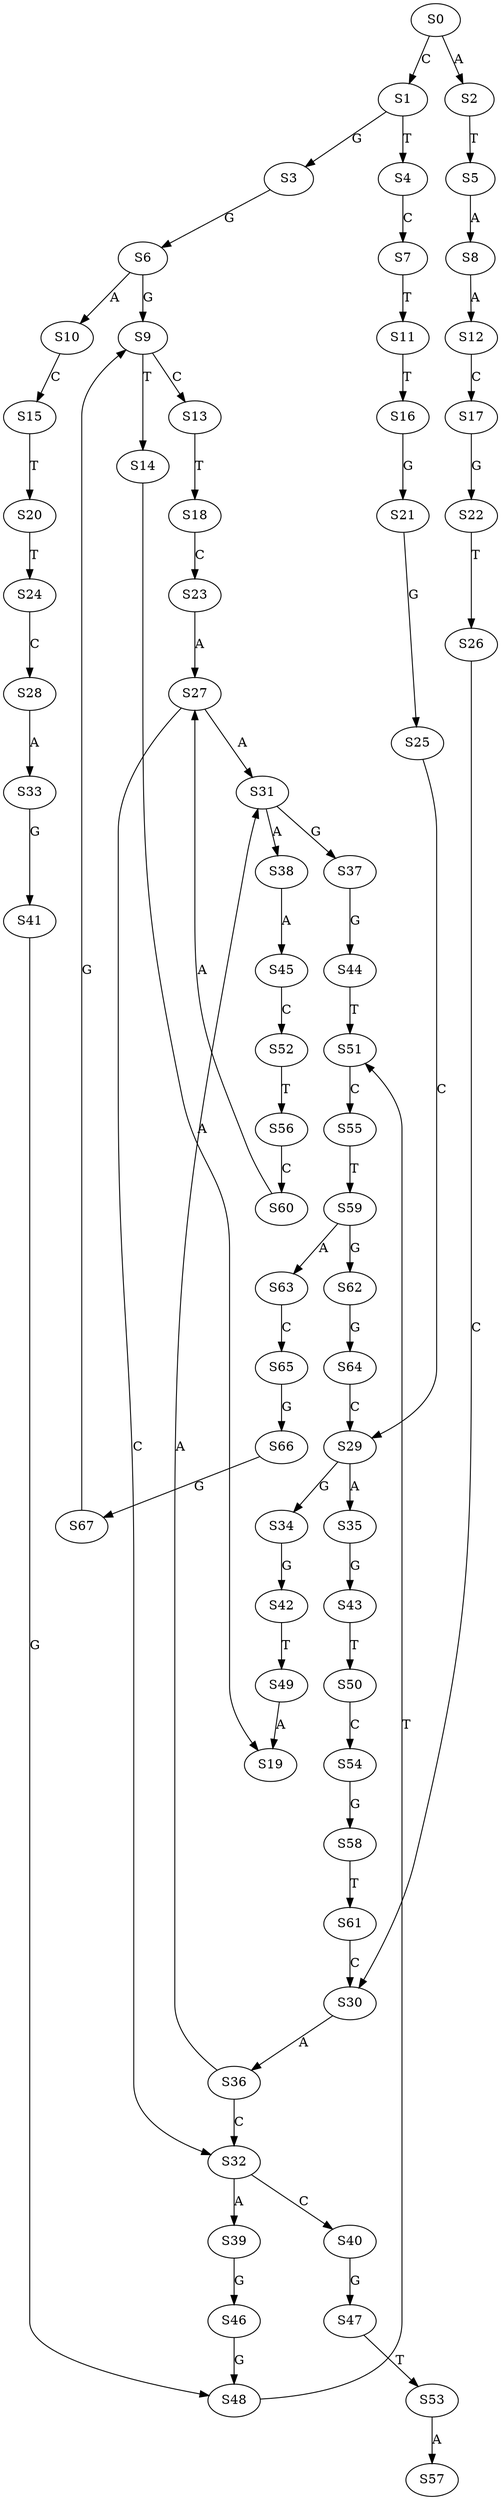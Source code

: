 strict digraph  {
	S0 -> S1 [ label = C ];
	S0 -> S2 [ label = A ];
	S1 -> S3 [ label = G ];
	S1 -> S4 [ label = T ];
	S2 -> S5 [ label = T ];
	S3 -> S6 [ label = G ];
	S4 -> S7 [ label = C ];
	S5 -> S8 [ label = A ];
	S6 -> S9 [ label = G ];
	S6 -> S10 [ label = A ];
	S7 -> S11 [ label = T ];
	S8 -> S12 [ label = A ];
	S9 -> S13 [ label = C ];
	S9 -> S14 [ label = T ];
	S10 -> S15 [ label = C ];
	S11 -> S16 [ label = T ];
	S12 -> S17 [ label = C ];
	S13 -> S18 [ label = T ];
	S14 -> S19 [ label = A ];
	S15 -> S20 [ label = T ];
	S16 -> S21 [ label = G ];
	S17 -> S22 [ label = G ];
	S18 -> S23 [ label = C ];
	S20 -> S24 [ label = T ];
	S21 -> S25 [ label = G ];
	S22 -> S26 [ label = T ];
	S23 -> S27 [ label = A ];
	S24 -> S28 [ label = C ];
	S25 -> S29 [ label = C ];
	S26 -> S30 [ label = C ];
	S27 -> S31 [ label = A ];
	S27 -> S32 [ label = C ];
	S28 -> S33 [ label = A ];
	S29 -> S34 [ label = G ];
	S29 -> S35 [ label = A ];
	S30 -> S36 [ label = A ];
	S31 -> S37 [ label = G ];
	S31 -> S38 [ label = A ];
	S32 -> S39 [ label = A ];
	S32 -> S40 [ label = C ];
	S33 -> S41 [ label = G ];
	S34 -> S42 [ label = G ];
	S35 -> S43 [ label = G ];
	S36 -> S32 [ label = C ];
	S36 -> S31 [ label = A ];
	S37 -> S44 [ label = G ];
	S38 -> S45 [ label = A ];
	S39 -> S46 [ label = G ];
	S40 -> S47 [ label = G ];
	S41 -> S48 [ label = G ];
	S42 -> S49 [ label = T ];
	S43 -> S50 [ label = T ];
	S44 -> S51 [ label = T ];
	S45 -> S52 [ label = C ];
	S46 -> S48 [ label = G ];
	S47 -> S53 [ label = T ];
	S48 -> S51 [ label = T ];
	S49 -> S19 [ label = A ];
	S50 -> S54 [ label = C ];
	S51 -> S55 [ label = C ];
	S52 -> S56 [ label = T ];
	S53 -> S57 [ label = A ];
	S54 -> S58 [ label = G ];
	S55 -> S59 [ label = T ];
	S56 -> S60 [ label = C ];
	S58 -> S61 [ label = T ];
	S59 -> S62 [ label = G ];
	S59 -> S63 [ label = A ];
	S60 -> S27 [ label = A ];
	S61 -> S30 [ label = C ];
	S62 -> S64 [ label = G ];
	S63 -> S65 [ label = C ];
	S64 -> S29 [ label = C ];
	S65 -> S66 [ label = G ];
	S66 -> S67 [ label = G ];
	S67 -> S9 [ label = G ];
}
